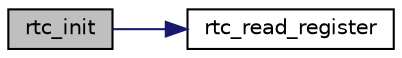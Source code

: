digraph "rtc_init"
{
 // LATEX_PDF_SIZE
  edge [fontname="Helvetica",fontsize="10",labelfontname="Helvetica",labelfontsize="10"];
  node [fontname="Helvetica",fontsize="10",shape=record];
  rankdir="LR";
  Node1 [label="rtc_init",height=0.2,width=0.4,color="black", fillcolor="grey75", style="filled", fontcolor="black",tooltip="Initializes the RTC. Call this function before starting to use it."];
  Node1 -> Node2 [color="midnightblue",fontsize="10",style="solid",fontname="Helvetica"];
  Node2 [label="rtc_read_register",height=0.2,width=0.4,color="black", fillcolor="white", style="filled",URL="$group__driver.html#ga4ebd09baf3ebabb95fb10303cd4f7a62",tooltip="Read an rtc register."];
}
